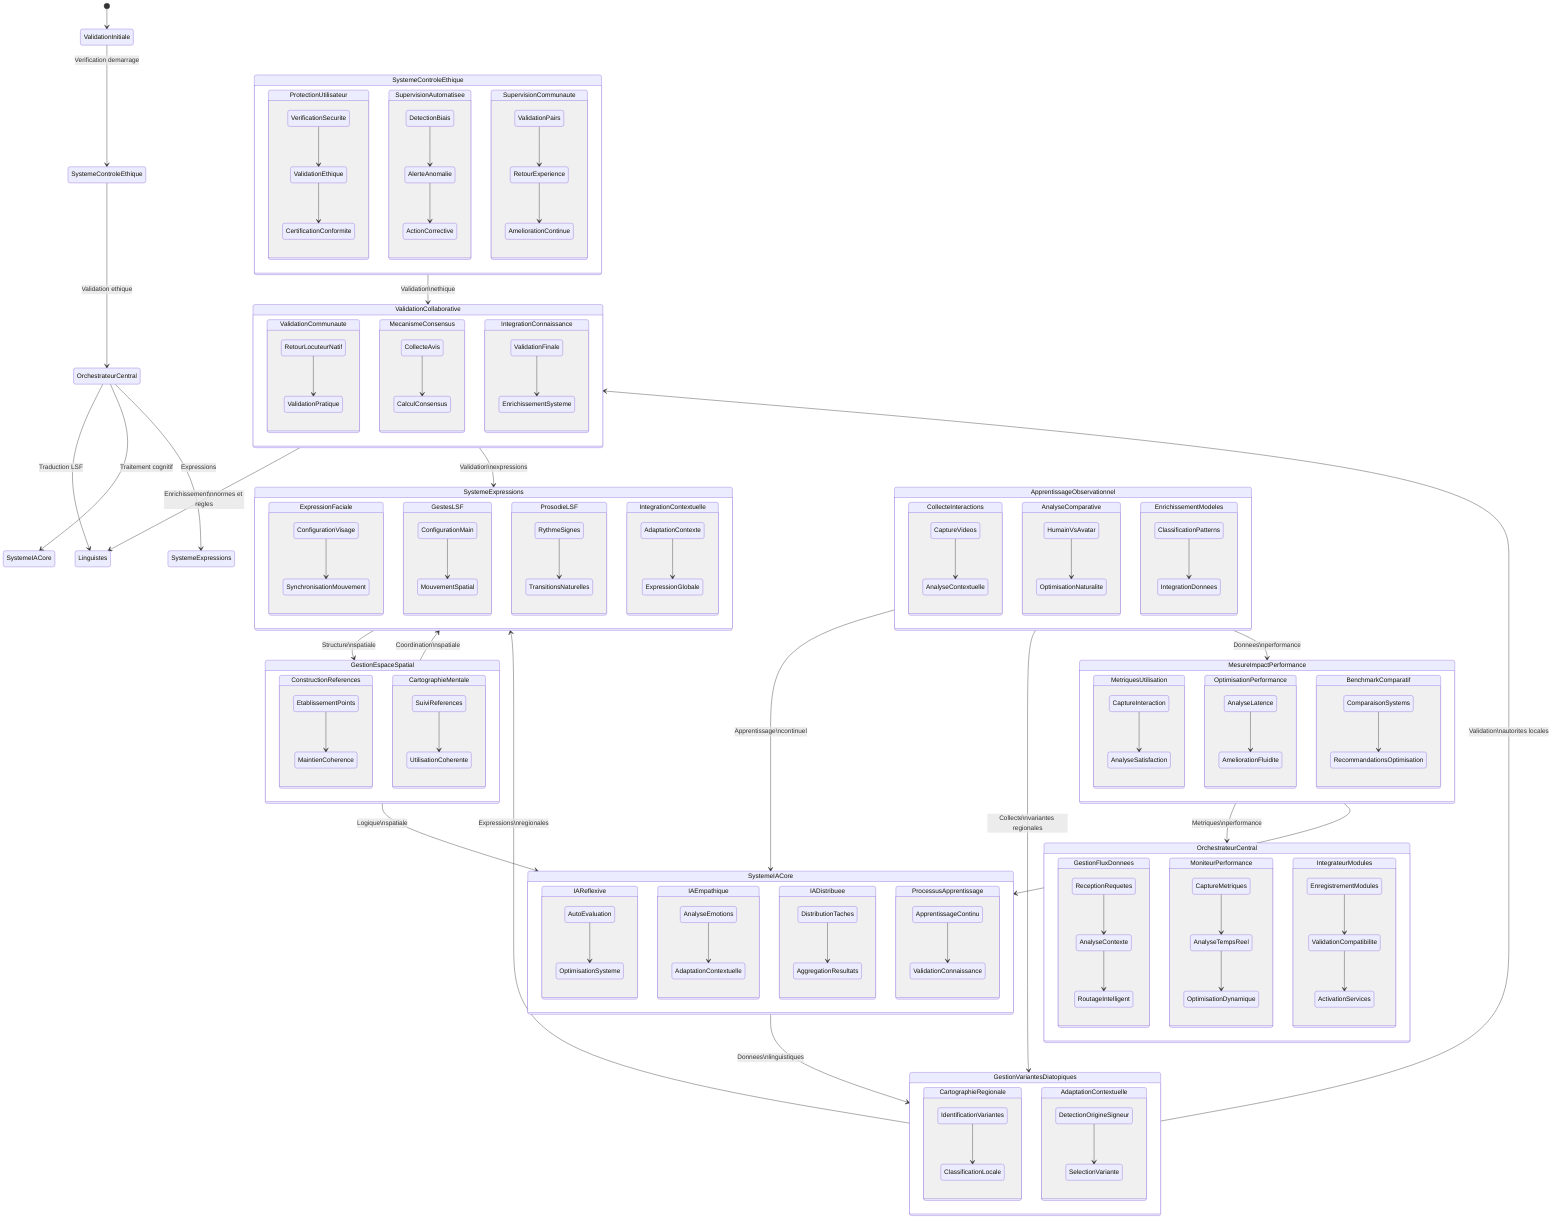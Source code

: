 stateDiagram-v2
    %% Structure principale
    [*] --> ValidationInitiale
    ValidationInitiale --> SystemeControleEthique : Verification demarrage
    SystemeControleEthique --> OrchestrateurCentral : Validation ethique
    OrchestrateurCentral --> Linguistes : Traduction LSF
    OrchestrateurCentral --> SystemeIACore : Traitement cognitif
    OrchestrateurCentral --> SystemeExpressions : Expressions
    
    %% Nouveau composant: Orchestrateur Central
    state "OrchestrateurCentral" as OC {
        state "GestionFluxDonnees" as GFD {
            ReceptionRequetes --> AnalyseContexte
            AnalyseContexte --> RoutageIntelligent
        }
        state "MoniteurPerformance" as MP {
            CaptureMetriques --> AnalyseTempsReel
            AnalyseTempsReel --> OptimisationDynamique
        }
        state "IntegrateurModules" as IM {
            EnregistrementModules --> ValidationCompatibilite
            ValidationCompatibilite --> ActivationServices
        }
    }
    
    %% Système de Contrôle Éthique amélioré
    state "SystemeControleEthique" as SCE {
        state "ProtectionUtilisateur" as PU {
            VerificationSecurite --> ValidationEthique
            ValidationEthique --> CertificationConformite
        }
        state "SupervisionAutomatisee" as SA {
            DetectionBiais --> AlerteAnomalie
            AlerteAnomalie --> ActionCorrective
        }
        state "SupervisionCommunaute" as SC {
            ValidationPairs --> RetourExperience
            RetourExperience --> AmeliorationContinue
        }
    }

    %% Système IA Core Optimisé
    state "SystemeIACore" as IACore {
        state "IAReflexive" as IR {
            AutoEvaluation --> OptimisationSysteme
        }
        state "IAEmpathique" as IE {
            AnalyseEmotions --> AdaptationContextuelle
        }
        state "IADistribuee" as ID {
            DistributionTaches --> AggregationResultats
        }
        state "ProcessusApprentissage" as PA {
            ApprentissageContinu --> ValidationConnaissance
        }
    }
    
    %% Système d'Expressions Enrichi
    state "SystemeExpressions" as SE {
        state "ExpressionFaciale" as EF {
            ConfigurationVisage --> SynchronisationMouvement
        }
        state "GestesLSF" as GL {
            ConfigurationMain --> MouvementSpatial
        }
        state "ProsodieLSF" as PL {
            RythmeSignes --> TransitionsNaturelles
        }
        state "IntegrationContextuelle" as IC {
            AdaptationContexte --> ExpressionGlobale
        }
    }
    
    %% Nouveau composant: Validation Collaborative
    state "ValidationCollaborative" as VC {
        state "ValidationCommunaute" as VCo {
            RetourLocuteurNatif --> ValidationPratique
        }
        state "MecanismeConsensus" as MC {
            CollecteAvis --> CalculConsensus
        }
        state "IntegrationConnaissance" as IConn {
            ValidationFinale --> EnrichissementSysteme
        }
    }
    
    %% Nouveau composant: Apprentissage Observationnel
    state "ApprentissageObservationnel" as AO {
        state "CollecteInteractions" as CI {
            CaptureVideos --> AnalyseContextuelle
        }
        state "AnalyseComparative" as ACo {
            HumainVsAvatar --> OptimisationNaturalite
        }
        state "EnrichissementModeles" as EM {
            ClassificationPatterns --> IntegrationDonnees
        }
    }
    
    %% Nouveau composant: Gestion des variations dialectales
    state "GestionVariantesDiatopiques" as GVD {
        state "CartographieRegionale" as CR {
            IdentificationVariantes --> ClassificationLocale
        }
        state "AdaptationContextuelle" as ACon {
            DetectionOrigineSigneur --> SelectionVariante
        }
    }
    
    %% Nouveau composant: Gestion de l'espace de signation
    state "GestionEspaceSpatial" as GES {
        state "ConstructionReferences" as CRef {
            EtablissementPoints --> MaintienCoherence
        }
        state "CartographieMentale" as CM {
            SuiviReferences --> UtilisationCoherente
        }
    }
    
    %% Nouveau composant: Mesure d'Impact et de Performance
    state "MesureImpactPerformance" as MIP {
        state "MetriquesUtilisation" as MU {
            CaptureInteraction --> AnalyseSatisfaction
        }
        state "OptimisationPerformance" as OP {
            AnalyseLatence --> AmeliorationFluidite
        }
        state "BenchmarkComparatif" as BC {
            ComparaisonSystems --> RecommandationsOptimisation
        }
    }
    
    %% Interactions entre les composants
    SCE --> VC : Validation\nethique
    IACore --> GVD : Donnees\nlinguistiques
    SE --> GES : Structure\nspatiale
    AO --> IACore : Apprentissage\ncontinuel
    
    VC --> Linguistes : Enrichissement\nnormes et regles
    VC --> SE : Validation\nexpressions
    
    AO --> GVD : Collecte\nvariantes regionales
    AO --> MIP : Donnees\nperformance
    
    GVD --> SE : Expressions\nregionales
    GVD --> VC : Validation\nautorites locales
    
    GES --> SE : Coordination\nspatiale
    GES --> IACore : Logique\nspatiale
    
    MIP --> OC : Metriques\nperformance
    MIP --> IACore : Orientations\noptimisation